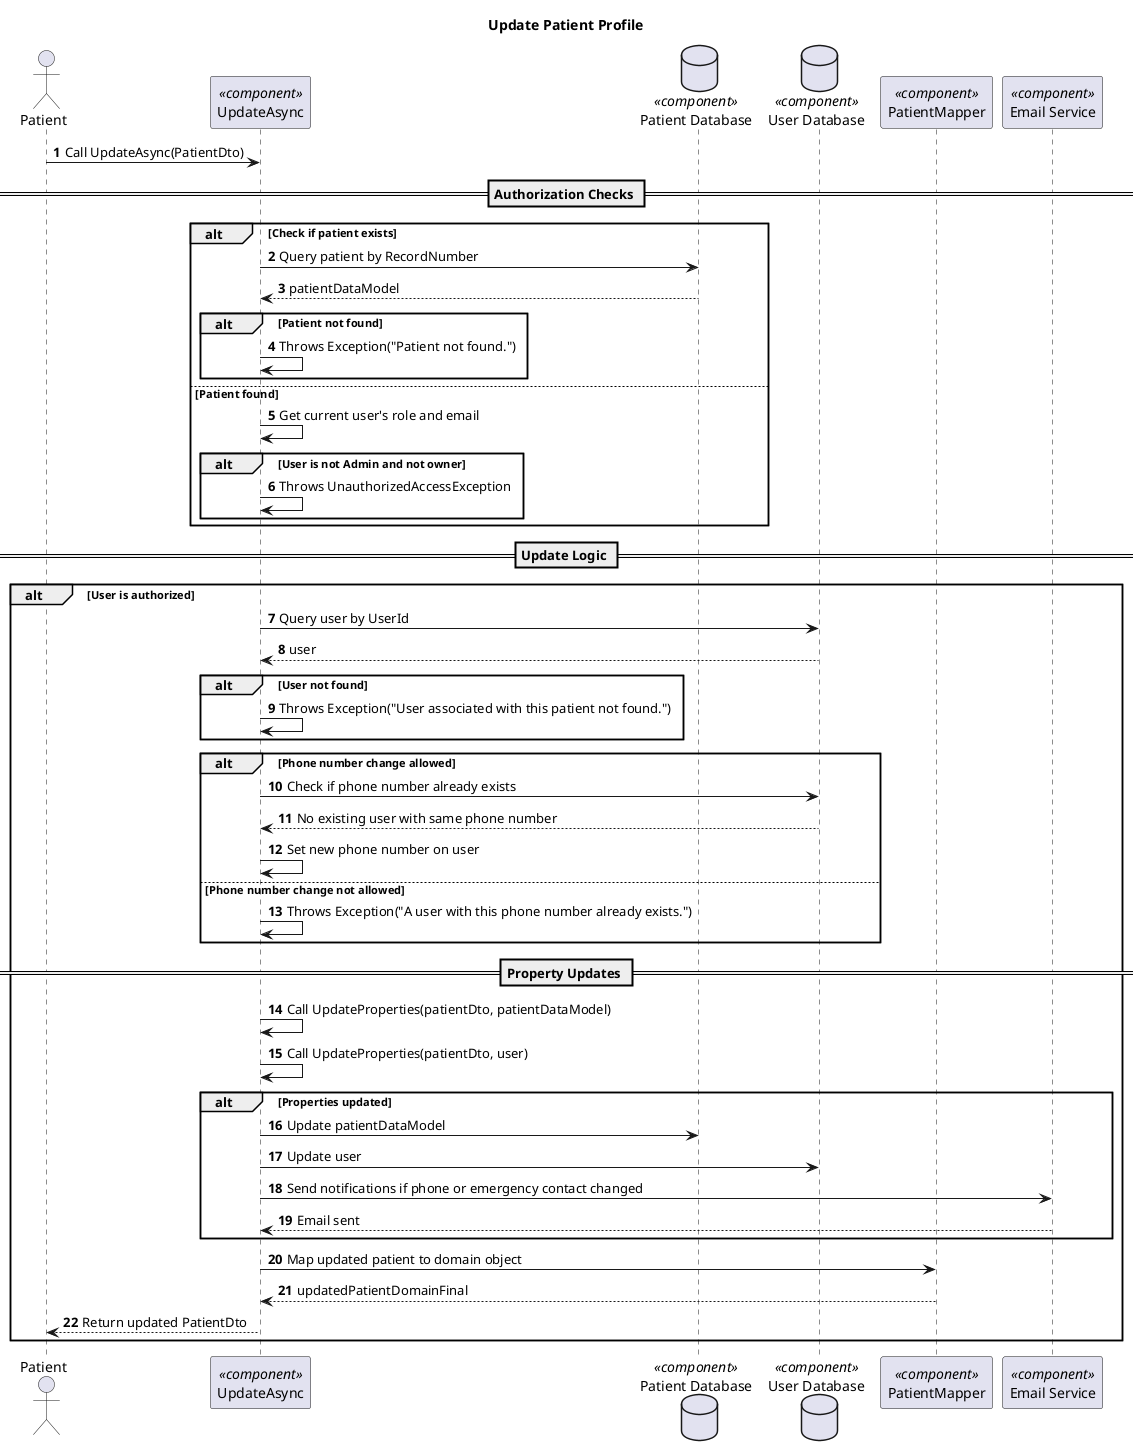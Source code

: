 @startuml
autonumber
skinparam packageStyle rect

title Update Patient Profile

actor "Patient" as Patient
participant "UpdateAsync" as UpdateProfile <<component>>
database "Patient Database" as PatientDB <<component>>
database "User Database" as UserDB <<component>>
participant "PatientMapper" as Mapper <<component>>
participant "Email Service" as EmailService <<component>>

Patient -> UpdateProfile : Call UpdateAsync(PatientDto)

== Authorization Checks ==
alt Check if patient exists
    UpdateProfile -> PatientDB : Query patient by RecordNumber
    PatientDB --> UpdateProfile : patientDataModel

    alt Patient not found
        UpdateProfile -> UpdateProfile : Throws Exception("Patient not found.")
    end
else Patient found
    UpdateProfile -> UpdateProfile : Get current user's role and email
    alt User is not Admin and not owner
        UpdateProfile -> UpdateProfile : Throws UnauthorizedAccessException
    end
end

== Update Logic ==
alt User is authorized
    UpdateProfile -> UserDB : Query user by UserId
    UserDB --> UpdateProfile : user

    alt User not found
        UpdateProfile -> UpdateProfile : Throws Exception("User associated with this patient not found.")
    end

    alt Phone number change allowed
        UpdateProfile -> UserDB : Check if phone number already exists
        UserDB --> UpdateProfile : No existing user with same phone number
        UpdateProfile -> UpdateProfile : Set new phone number on user
    else Phone number change not allowed
        UpdateProfile -> UpdateProfile : Throws Exception("A user with this phone number already exists.")
    end

    == Property Updates ==
    UpdateProfile -> UpdateProfile : Call UpdateProperties(patientDto, patientDataModel)
    UpdateProfile -> UpdateProfile : Call UpdateProperties(patientDto, user)
    
    alt Properties updated
        UpdateProfile -> PatientDB : Update patientDataModel
        UpdateProfile -> UserDB : Update user
        UpdateProfile -> EmailService : Send notifications if phone or emergency contact changed
        EmailService --> UpdateProfile : Email sent
    end

    UpdateProfile -> Mapper : Map updated patient to domain object
    Mapper --> UpdateProfile : updatedPatientDomainFinal
    UpdateProfile --> Patient : Return updated PatientDto

end
@enduml
